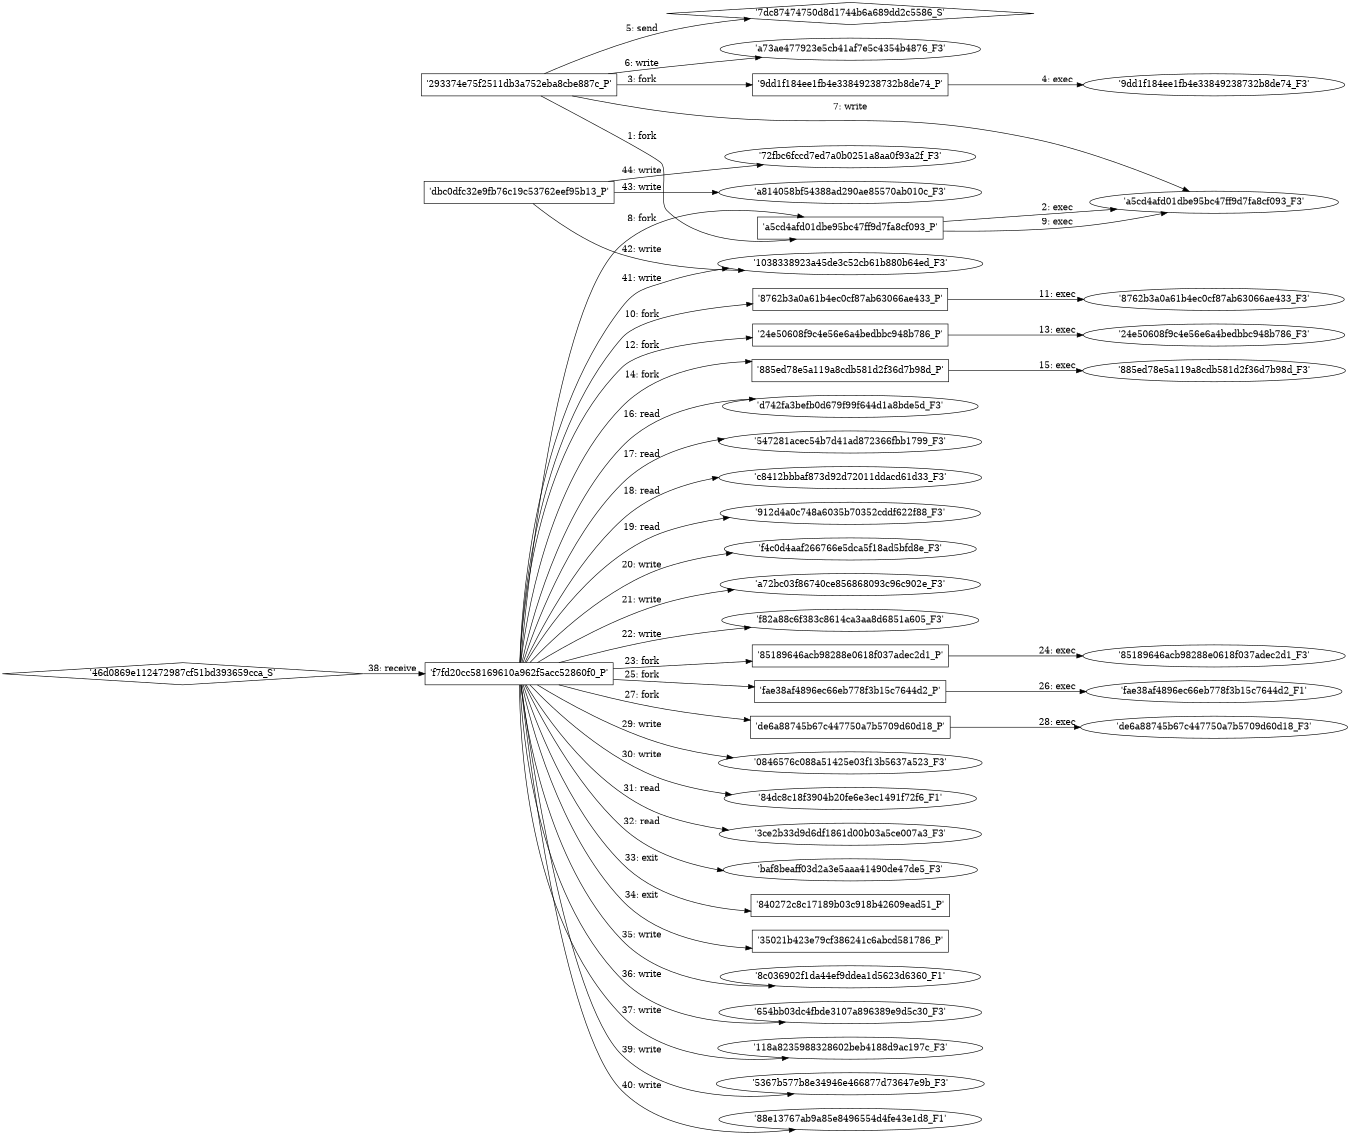 digraph "D:\Learning\Paper\apt\基于CTI的攻击预警\Dataset\攻击图\ASGfromALLCTI\ObliqueRAT returns with new campaign using hijacked websites.dot" {
rankdir="LR"
size="9"
fixedsize="false"
splines="true"
nodesep=0.3
ranksep=0
fontsize=10
overlap="scalexy"
engine= "neato"
	"'293374e75f2511db3a752eba8cbe887c_P'" [node_type=Process shape=box]
	"'a5cd4afd01dbe95bc47ff9d7fa8cf093_P'" [node_type=Process shape=box]
	"'293374e75f2511db3a752eba8cbe887c_P'" -> "'a5cd4afd01dbe95bc47ff9d7fa8cf093_P'" [label="1: fork"]
	"'a5cd4afd01dbe95bc47ff9d7fa8cf093_P'" [node_type=Process shape=box]
	"'a5cd4afd01dbe95bc47ff9d7fa8cf093_F3'" [node_type=File shape=ellipse]
	"'a5cd4afd01dbe95bc47ff9d7fa8cf093_P'" -> "'a5cd4afd01dbe95bc47ff9d7fa8cf093_F3'" [label="2: exec"]
	"'293374e75f2511db3a752eba8cbe887c_P'" [node_type=Process shape=box]
	"'9dd1f184ee1fb4e33849238732b8de74_P'" [node_type=Process shape=box]
	"'293374e75f2511db3a752eba8cbe887c_P'" -> "'9dd1f184ee1fb4e33849238732b8de74_P'" [label="3: fork"]
	"'9dd1f184ee1fb4e33849238732b8de74_P'" [node_type=Process shape=box]
	"'9dd1f184ee1fb4e33849238732b8de74_F3'" [node_type=File shape=ellipse]
	"'9dd1f184ee1fb4e33849238732b8de74_P'" -> "'9dd1f184ee1fb4e33849238732b8de74_F3'" [label="4: exec"]
	"'7dc87474750d8d1744b6a689dd2c5586_S'" [node_type=Socket shape=diamond]
	"'293374e75f2511db3a752eba8cbe887c_P'" [node_type=Process shape=box]
	"'293374e75f2511db3a752eba8cbe887c_P'" -> "'7dc87474750d8d1744b6a689dd2c5586_S'" [label="5: send"]
	"'a73ae477923e5cb41af7e5c4354b4876_F3'" [node_type=file shape=ellipse]
	"'293374e75f2511db3a752eba8cbe887c_P'" [node_type=Process shape=box]
	"'293374e75f2511db3a752eba8cbe887c_P'" -> "'a73ae477923e5cb41af7e5c4354b4876_F3'" [label="6: write"]
	"'a5cd4afd01dbe95bc47ff9d7fa8cf093_F3'" [node_type=file shape=ellipse]
	"'293374e75f2511db3a752eba8cbe887c_P'" [node_type=Process shape=box]
	"'293374e75f2511db3a752eba8cbe887c_P'" -> "'a5cd4afd01dbe95bc47ff9d7fa8cf093_F3'" [label="7: write"]
	"'f7fd20cc58169610a962f5acc52860f0_P'" [node_type=Process shape=box]
	"'a5cd4afd01dbe95bc47ff9d7fa8cf093_P'" [node_type=Process shape=box]
	"'f7fd20cc58169610a962f5acc52860f0_P'" -> "'a5cd4afd01dbe95bc47ff9d7fa8cf093_P'" [label="8: fork"]
	"'a5cd4afd01dbe95bc47ff9d7fa8cf093_P'" [node_type=Process shape=box]
	"'a5cd4afd01dbe95bc47ff9d7fa8cf093_F3'" [node_type=File shape=ellipse]
	"'a5cd4afd01dbe95bc47ff9d7fa8cf093_P'" -> "'a5cd4afd01dbe95bc47ff9d7fa8cf093_F3'" [label="9: exec"]
	"'f7fd20cc58169610a962f5acc52860f0_P'" [node_type=Process shape=box]
	"'8762b3a0a61b4ec0cf87ab63066ae433_P'" [node_type=Process shape=box]
	"'f7fd20cc58169610a962f5acc52860f0_P'" -> "'8762b3a0a61b4ec0cf87ab63066ae433_P'" [label="10: fork"]
	"'8762b3a0a61b4ec0cf87ab63066ae433_P'" [node_type=Process shape=box]
	"'8762b3a0a61b4ec0cf87ab63066ae433_F3'" [node_type=File shape=ellipse]
	"'8762b3a0a61b4ec0cf87ab63066ae433_P'" -> "'8762b3a0a61b4ec0cf87ab63066ae433_F3'" [label="11: exec"]
	"'f7fd20cc58169610a962f5acc52860f0_P'" [node_type=Process shape=box]
	"'24e50608f9c4e56e6a4bedbbc948b786_P'" [node_type=Process shape=box]
	"'f7fd20cc58169610a962f5acc52860f0_P'" -> "'24e50608f9c4e56e6a4bedbbc948b786_P'" [label="12: fork"]
	"'24e50608f9c4e56e6a4bedbbc948b786_P'" [node_type=Process shape=box]
	"'24e50608f9c4e56e6a4bedbbc948b786_F3'" [node_type=File shape=ellipse]
	"'24e50608f9c4e56e6a4bedbbc948b786_P'" -> "'24e50608f9c4e56e6a4bedbbc948b786_F3'" [label="13: exec"]
	"'f7fd20cc58169610a962f5acc52860f0_P'" [node_type=Process shape=box]
	"'885ed78e5a119a8cdb581d2f36d7b98d_P'" [node_type=Process shape=box]
	"'f7fd20cc58169610a962f5acc52860f0_P'" -> "'885ed78e5a119a8cdb581d2f36d7b98d_P'" [label="14: fork"]
	"'885ed78e5a119a8cdb581d2f36d7b98d_P'" [node_type=Process shape=box]
	"'885ed78e5a119a8cdb581d2f36d7b98d_F3'" [node_type=File shape=ellipse]
	"'885ed78e5a119a8cdb581d2f36d7b98d_P'" -> "'885ed78e5a119a8cdb581d2f36d7b98d_F3'" [label="15: exec"]
	"'d742fa3befb0d679f99f644d1a8bde5d_F3'" [node_type=file shape=ellipse]
	"'f7fd20cc58169610a962f5acc52860f0_P'" [node_type=Process shape=box]
	"'f7fd20cc58169610a962f5acc52860f0_P'" -> "'d742fa3befb0d679f99f644d1a8bde5d_F3'" [label="16: read"]
	"'547281acec54b7d41ad872366fbb1799_F3'" [node_type=file shape=ellipse]
	"'f7fd20cc58169610a962f5acc52860f0_P'" [node_type=Process shape=box]
	"'f7fd20cc58169610a962f5acc52860f0_P'" -> "'547281acec54b7d41ad872366fbb1799_F3'" [label="17: read"]
	"'c8412bbbaf873d92d72011ddacd61d33_F3'" [node_type=file shape=ellipse]
	"'f7fd20cc58169610a962f5acc52860f0_P'" [node_type=Process shape=box]
	"'f7fd20cc58169610a962f5acc52860f0_P'" -> "'c8412bbbaf873d92d72011ddacd61d33_F3'" [label="18: read"]
	"'912d4a0c748a6035b70352cddf622f88_F3'" [node_type=file shape=ellipse]
	"'f7fd20cc58169610a962f5acc52860f0_P'" [node_type=Process shape=box]
	"'f7fd20cc58169610a962f5acc52860f0_P'" -> "'912d4a0c748a6035b70352cddf622f88_F3'" [label="19: read"]
	"'f4c0d4aaf266766e5dca5f18ad5bfd8e_F3'" [node_type=file shape=ellipse]
	"'f7fd20cc58169610a962f5acc52860f0_P'" [node_type=Process shape=box]
	"'f7fd20cc58169610a962f5acc52860f0_P'" -> "'f4c0d4aaf266766e5dca5f18ad5bfd8e_F3'" [label="20: write"]
	"'a72bc03f86740ce856868093c96c902e_F3'" [node_type=file shape=ellipse]
	"'f7fd20cc58169610a962f5acc52860f0_P'" [node_type=Process shape=box]
	"'f7fd20cc58169610a962f5acc52860f0_P'" -> "'a72bc03f86740ce856868093c96c902e_F3'" [label="21: write"]
	"'f82a88c6f383c8614ca3aa8d6851a605_F3'" [node_type=file shape=ellipse]
	"'f7fd20cc58169610a962f5acc52860f0_P'" [node_type=Process shape=box]
	"'f7fd20cc58169610a962f5acc52860f0_P'" -> "'f82a88c6f383c8614ca3aa8d6851a605_F3'" [label="22: write"]
	"'f7fd20cc58169610a962f5acc52860f0_P'" [node_type=Process shape=box]
	"'85189646acb98288e0618f037adec2d1_P'" [node_type=Process shape=box]
	"'f7fd20cc58169610a962f5acc52860f0_P'" -> "'85189646acb98288e0618f037adec2d1_P'" [label="23: fork"]
	"'85189646acb98288e0618f037adec2d1_P'" [node_type=Process shape=box]
	"'85189646acb98288e0618f037adec2d1_F3'" [node_type=File shape=ellipse]
	"'85189646acb98288e0618f037adec2d1_P'" -> "'85189646acb98288e0618f037adec2d1_F3'" [label="24: exec"]
	"'f7fd20cc58169610a962f5acc52860f0_P'" [node_type=Process shape=box]
	"'fae38af4896ec66eb778f3b15c7644d2_P'" [node_type=Process shape=box]
	"'f7fd20cc58169610a962f5acc52860f0_P'" -> "'fae38af4896ec66eb778f3b15c7644d2_P'" [label="25: fork"]
	"'fae38af4896ec66eb778f3b15c7644d2_P'" [node_type=Process shape=box]
	"'fae38af4896ec66eb778f3b15c7644d2_F1'" [node_type=File shape=ellipse]
	"'fae38af4896ec66eb778f3b15c7644d2_P'" -> "'fae38af4896ec66eb778f3b15c7644d2_F1'" [label="26: exec"]
	"'f7fd20cc58169610a962f5acc52860f0_P'" [node_type=Process shape=box]
	"'de6a88745b67c447750a7b5709d60d18_P'" [node_type=Process shape=box]
	"'f7fd20cc58169610a962f5acc52860f0_P'" -> "'de6a88745b67c447750a7b5709d60d18_P'" [label="27: fork"]
	"'de6a88745b67c447750a7b5709d60d18_P'" [node_type=Process shape=box]
	"'de6a88745b67c447750a7b5709d60d18_F3'" [node_type=File shape=ellipse]
	"'de6a88745b67c447750a7b5709d60d18_P'" -> "'de6a88745b67c447750a7b5709d60d18_F3'" [label="28: exec"]
	"'0846576c088a51425e03f13b5637a523_F3'" [node_type=file shape=ellipse]
	"'f7fd20cc58169610a962f5acc52860f0_P'" [node_type=Process shape=box]
	"'f7fd20cc58169610a962f5acc52860f0_P'" -> "'0846576c088a51425e03f13b5637a523_F3'" [label="29: write"]
	"'84dc8c18f3904b20fe6e3ec1491f72f6_F1'" [node_type=file shape=ellipse]
	"'f7fd20cc58169610a962f5acc52860f0_P'" [node_type=Process shape=box]
	"'f7fd20cc58169610a962f5acc52860f0_P'" -> "'84dc8c18f3904b20fe6e3ec1491f72f6_F1'" [label="30: write"]
	"'3ce2b33d9d6df1861d00b03a5ce007a3_F3'" [node_type=file shape=ellipse]
	"'f7fd20cc58169610a962f5acc52860f0_P'" [node_type=Process shape=box]
	"'f7fd20cc58169610a962f5acc52860f0_P'" -> "'3ce2b33d9d6df1861d00b03a5ce007a3_F3'" [label="31: read"]
	"'baf8beaff03d2a3e5aaa41490de47de5_F3'" [node_type=file shape=ellipse]
	"'f7fd20cc58169610a962f5acc52860f0_P'" [node_type=Process shape=box]
	"'f7fd20cc58169610a962f5acc52860f0_P'" -> "'baf8beaff03d2a3e5aaa41490de47de5_F3'" [label="32: read"]
	"'f7fd20cc58169610a962f5acc52860f0_P'" [node_type=Process shape=box]
	"'840272c8c17189b03c918b42609ead51_P'" [node_type=Process shape=box]
	"'f7fd20cc58169610a962f5acc52860f0_P'" -> "'840272c8c17189b03c918b42609ead51_P'" [label="33: exit"]
	"'f7fd20cc58169610a962f5acc52860f0_P'" [node_type=Process shape=box]
	"'35021b423e79cf386241c6abcd581786_P'" [node_type=Process shape=box]
	"'f7fd20cc58169610a962f5acc52860f0_P'" -> "'35021b423e79cf386241c6abcd581786_P'" [label="34: exit"]
	"'8c036902f1da44ef9ddea1d5623d6360_F1'" [node_type=file shape=ellipse]
	"'f7fd20cc58169610a962f5acc52860f0_P'" [node_type=Process shape=box]
	"'f7fd20cc58169610a962f5acc52860f0_P'" -> "'8c036902f1da44ef9ddea1d5623d6360_F1'" [label="35: write"]
	"'654bb03dc4fbde3107a896389e9d5c30_F3'" [node_type=file shape=ellipse]
	"'f7fd20cc58169610a962f5acc52860f0_P'" [node_type=Process shape=box]
	"'f7fd20cc58169610a962f5acc52860f0_P'" -> "'654bb03dc4fbde3107a896389e9d5c30_F3'" [label="36: write"]
	"'118a8235988328602beb4188d9ac197c_F3'" [node_type=file shape=ellipse]
	"'f7fd20cc58169610a962f5acc52860f0_P'" [node_type=Process shape=box]
	"'f7fd20cc58169610a962f5acc52860f0_P'" -> "'118a8235988328602beb4188d9ac197c_F3'" [label="37: write"]
	"'f7fd20cc58169610a962f5acc52860f0_P'" [node_type=Process shape=box]
	"'46d0869e112472987cf51bd393659cca_S'" [node_type=Socket shape=diamond]
	"'46d0869e112472987cf51bd393659cca_S'" -> "'f7fd20cc58169610a962f5acc52860f0_P'" [label="38: receive"]
	"'5367b577b8e34946e466877d73647e9b_F3'" [node_type=file shape=ellipse]
	"'f7fd20cc58169610a962f5acc52860f0_P'" [node_type=Process shape=box]
	"'f7fd20cc58169610a962f5acc52860f0_P'" -> "'5367b577b8e34946e466877d73647e9b_F3'" [label="39: write"]
	"'88e13767ab9a85e8496554d4fe43e1d8_F1'" [node_type=file shape=ellipse]
	"'f7fd20cc58169610a962f5acc52860f0_P'" [node_type=Process shape=box]
	"'f7fd20cc58169610a962f5acc52860f0_P'" -> "'88e13767ab9a85e8496554d4fe43e1d8_F1'" [label="40: write"]
	"'1038338923a45de3c52cb61b880b64ed_F3'" [node_type=file shape=ellipse]
	"'f7fd20cc58169610a962f5acc52860f0_P'" [node_type=Process shape=box]
	"'f7fd20cc58169610a962f5acc52860f0_P'" -> "'1038338923a45de3c52cb61b880b64ed_F3'" [label="41: write"]
	"'1038338923a45de3c52cb61b880b64ed_F3'" [node_type=file shape=ellipse]
	"'dbc0dfc32e9fb76c19c53762eef95b13_P'" [node_type=Process shape=box]
	"'dbc0dfc32e9fb76c19c53762eef95b13_P'" -> "'1038338923a45de3c52cb61b880b64ed_F3'" [label="42: write"]
	"'a814058bf54388ad290ae85570ab010c_F3'" [node_type=file shape=ellipse]
	"'dbc0dfc32e9fb76c19c53762eef95b13_P'" [node_type=Process shape=box]
	"'dbc0dfc32e9fb76c19c53762eef95b13_P'" -> "'a814058bf54388ad290ae85570ab010c_F3'" [label="43: write"]
	"'72fbc6fccd7ed7a0b0251a8aa0f93a2f_F3'" [node_type=file shape=ellipse]
	"'dbc0dfc32e9fb76c19c53762eef95b13_P'" [node_type=Process shape=box]
	"'dbc0dfc32e9fb76c19c53762eef95b13_P'" -> "'72fbc6fccd7ed7a0b0251a8aa0f93a2f_F3'" [label="44: write"]
}
